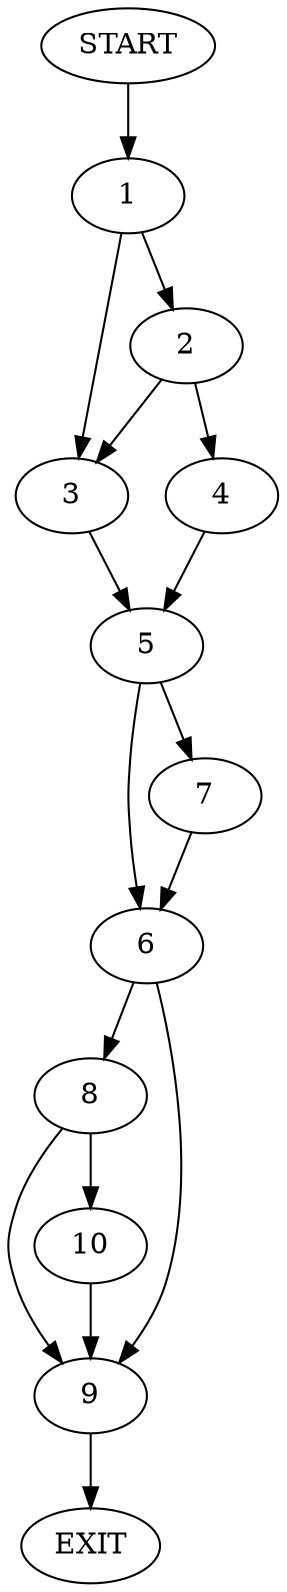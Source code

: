 digraph {
0 [label="START"]
11 [label="EXIT"]
0 -> 1
1 -> 2
1 -> 3
2 -> 4
2 -> 3
3 -> 5
4 -> 5
5 -> 6
5 -> 7
6 -> 8
6 -> 9
7 -> 6
9 -> 11
8 -> 9
8 -> 10
10 -> 9
}
